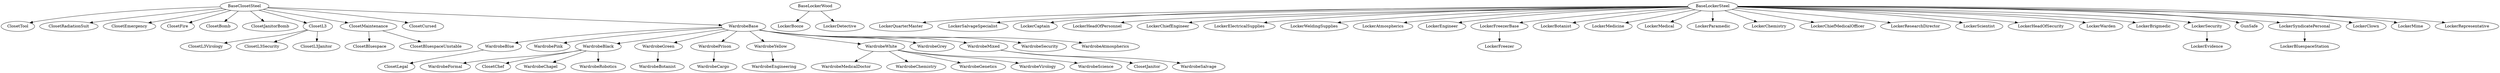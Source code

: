 digraph {
BaseClosetSteel -> ClosetTool ;
BaseClosetSteel -> ClosetRadiationSuit ;
BaseClosetSteel -> ClosetEmergency ;
BaseClosetSteel -> ClosetFire ;
BaseClosetSteel -> ClosetBomb ;
BaseClosetSteel -> ClosetJanitorBomb ;
BaseClosetSteel -> ClosetL3 ;
ClosetL3 -> ClosetL3Virology ;
ClosetL3 -> ClosetL3Security ;
ClosetL3 -> ClosetL3Janitor ;
BaseClosetSteel -> ClosetMaintenance ;
ClosetMaintenance -> ClosetBluespace ;
ClosetMaintenance -> ClosetBluespaceUnstable ;
BaseClosetSteel -> ClosetCursed ;
BaseClosetSteel -> WardrobeBase ;
WardrobeBase -> WardrobeBlue ;
WardrobeBase -> WardrobePink ;
WardrobeBase -> WardrobeBlack ;
WardrobeBase -> WardrobeGreen ;
WardrobeBase -> WardrobePrison ;
WardrobeBase -> WardrobeYellow ;
WardrobeBase -> WardrobeWhite ;
WardrobeBase -> WardrobeGrey ;
WardrobeBase -> WardrobeMixed ;
WardrobeBase -> WardrobeSecurity ;
WardrobeBase -> WardrobeAtmospherics ;
WardrobeMixed -> ClosetJanitor ;
WardrobeBlack -> WardrobeFormal ;
WardrobeBlack -> ClosetChef ;
WardrobeBlack -> WardrobeChapel ;
WardrobeBlue -> ClosetLegal ;
WardrobePrison -> WardrobeCargo ;
WardrobeMixed -> WardrobeSalvage ;
WardrobeYellow -> WardrobeEngineering ;
WardrobeWhite -> WardrobeMedicalDoctor ;
WardrobeBlack -> WardrobeRobotics ;
WardrobeWhite -> WardrobeChemistry ;
WardrobeWhite -> WardrobeGenetics ;
WardrobeWhite -> WardrobeVirology ;
WardrobeWhite -> WardrobeScience ;
WardrobeGreen -> WardrobeBotanist ;
BaseLockerWood -> LockerBooze ;
BaseLockerSteel -> LockerQuarterMaster ;
BaseLockerSteel -> LockerSalvageSpecialist ;
BaseLockerSteel -> LockerCaptain ;
BaseLockerSteel -> LockerHeadOfPersonnel ;
BaseLockerSteel -> LockerChiefEngineer ;
BaseLockerSteel -> LockerElectricalSupplies ;
BaseLockerSteel -> LockerWeldingSupplies ;
BaseLockerSteel -> LockerAtmospherics ;
BaseLockerSteel -> LockerEngineer ;
BaseLockerSteel -> LockerFreezerBase ;
LockerFreezerBase -> LockerFreezer ;
BaseLockerSteel -> LockerBotanist ;
BaseLockerSteel -> LockerMedicine ;
BaseLockerSteel -> LockerMedical ;
BaseLockerSteel -> LockerParamedic ;
BaseLockerSteel -> LockerChemistry ;
BaseLockerSteel -> LockerChiefMedicalOfficer ;
BaseLockerSteel -> LockerResearchDirector ;
BaseLockerSteel -> LockerScientist ;
BaseLockerSteel -> LockerHeadOfSecurity ;
BaseLockerSteel -> LockerWarden ;
BaseLockerSteel -> LockerBrigmedic ;
BaseLockerSteel -> LockerSecurity ;
BaseLockerSteel -> GunSafe ;
BaseLockerWood -> LockerDetective ;
LockerSecurity -> LockerEvidence ;
BaseLockerSteel -> LockerSyndicatePersonal ;
LockerSyndicatePersonal -> LockerBluespaceStation ;
BaseLockerSteel -> LockerClown ;
BaseLockerSteel -> LockerMime ;
BaseLockerSteel -> LockerRepresentative ;
}
